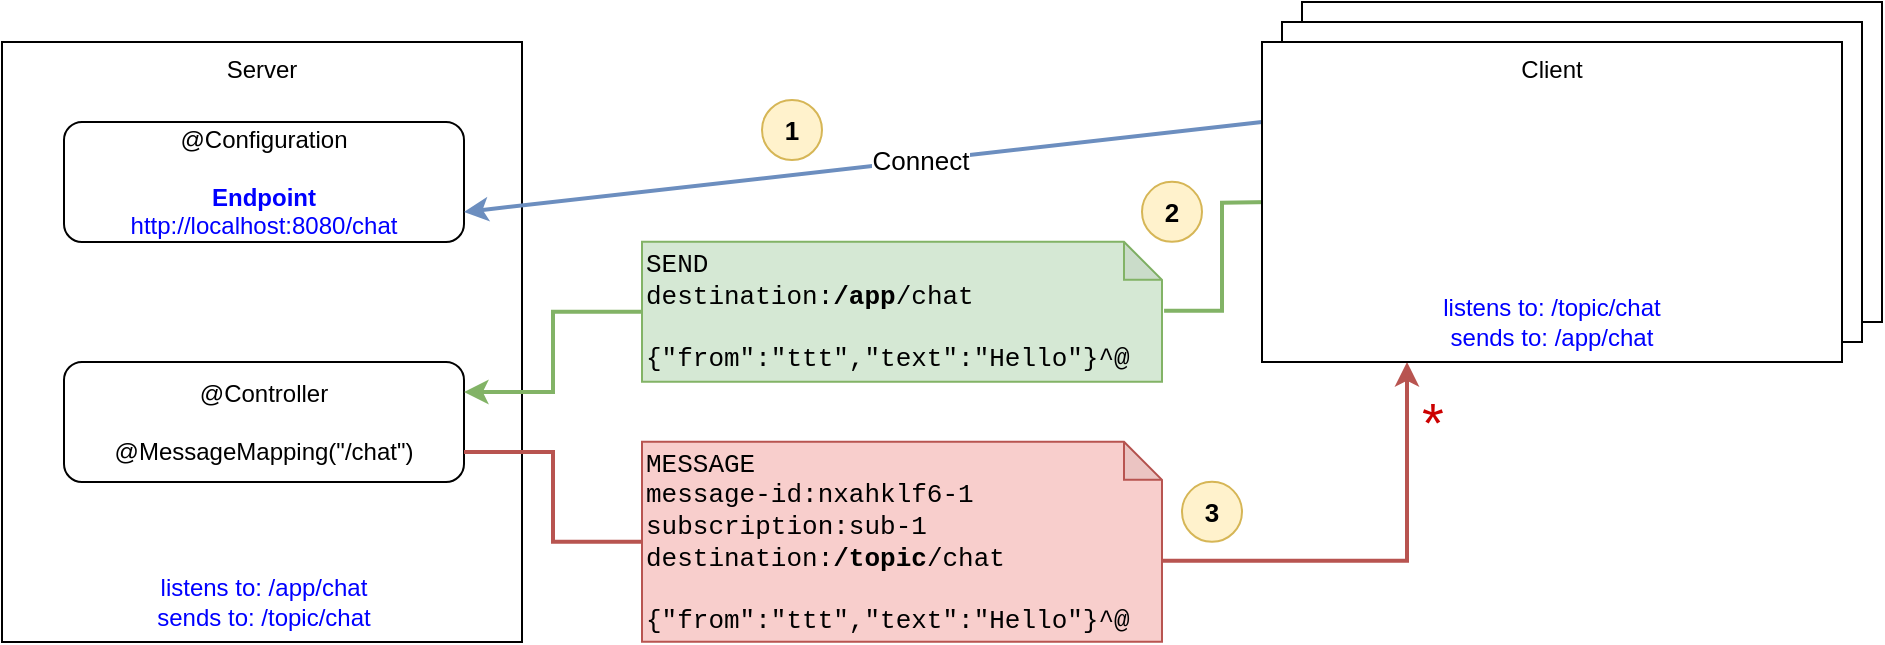 <mxfile version="12.9.7" type="device"><diagram id="QfX3oc60RQGqt5Sqgxe5" name="Page-1"><mxGraphModel dx="1186" dy="478" grid="1" gridSize="10" guides="1" tooltips="1" connect="1" arrows="1" fold="1" page="1" pageScale="1" pageWidth="827" pageHeight="1169" math="0" shadow="0"><root><mxCell id="0"/><mxCell id="1" parent="0"/><mxCell id="ctwr0Q294rk6HkW2nc5P-1" value="Client" style="rounded=0;whiteSpace=wrap;html=1;verticalAlign=top;" vertex="1" parent="1"><mxGeometry x="730" y="1090" width="290" height="160" as="geometry"/></mxCell><mxCell id="ctwr0Q294rk6HkW2nc5P-2" value="Client" style="rounded=0;whiteSpace=wrap;html=1;verticalAlign=top;" vertex="1" parent="1"><mxGeometry x="720" y="1100" width="290" height="160" as="geometry"/></mxCell><mxCell id="ctwr0Q294rk6HkW2nc5P-3" value="Server" style="rounded=0;whiteSpace=wrap;html=1;verticalAlign=top;fillColor=none;" vertex="1" parent="1"><mxGeometry x="80" y="1110" width="260" height="300" as="geometry"/></mxCell><mxCell id="ctwr0Q294rk6HkW2nc5P-4" style="edgeStyle=orthogonalEdgeStyle;rounded=0;orthogonalLoop=1;jettySize=auto;html=1;exitX=0;exitY=0;exitDx=260;exitDy=59.5;entryX=0.25;entryY=1;entryDx=0;entryDy=0;strokeWidth=2;fillColor=#f8cecc;strokeColor=#b85450;exitPerimeter=0;" edge="1" parent="1" source="ctwr0Q294rk6HkW2nc5P-13" target="ctwr0Q294rk6HkW2nc5P-12"><mxGeometry relative="1" as="geometry"/></mxCell><mxCell id="ctwr0Q294rk6HkW2nc5P-5" value="@Controller&lt;br&gt;&lt;br&gt;@MessageMapping(&quot;/chat&quot;)" style="rounded=1;whiteSpace=wrap;html=1;strokeWidth=1;fillColor=none;fontFamily=Helvetica;fontSize=12;align=center;" vertex="1" parent="1"><mxGeometry x="111" y="1270" width="200" height="60" as="geometry"/></mxCell><mxCell id="ctwr0Q294rk6HkW2nc5P-6" style="edgeStyle=orthogonalEdgeStyle;rounded=0;orthogonalLoop=1;jettySize=auto;html=1;exitX=0;exitY=0.5;exitDx=0;exitDy=0;exitPerimeter=0;entryX=1;entryY=0.25;entryDx=0;entryDy=0;fontFamily=Helvetica;fontSize=13;strokeWidth=2;fillColor=#d5e8d4;strokeColor=#82b366;" edge="1" parent="1" source="ctwr0Q294rk6HkW2nc5P-7" target="ctwr0Q294rk6HkW2nc5P-5"><mxGeometry relative="1" as="geometry"/></mxCell><mxCell id="ctwr0Q294rk6HkW2nc5P-7" value="&lt;div style=&quot;font-size: 13px&quot;&gt;&lt;span style=&quot;font-size: 13px&quot;&gt;SEND&lt;/span&gt;&lt;/div&gt;&lt;div style=&quot;font-size: 13px&quot;&gt;destination:&lt;b&gt;/app&lt;/b&gt;/chat&lt;/div&gt;&lt;div style=&quot;font-size: 13px&quot;&gt;&lt;br style=&quot;font-size: 13px&quot;&gt;&lt;/div&gt;&lt;div style=&quot;font-size: 13px&quot;&gt;{&quot;from&quot;:&quot;ttt&quot;,&quot;text&quot;:&quot;Hello&quot;}^@&lt;br style=&quot;font-size: 13px&quot;&gt;&lt;/div&gt;" style="shape=note;whiteSpace=wrap;html=1;backgroundOutline=1;darkOpacity=0.05;strokeWidth=1;align=left;fontFamily=Courier New;fontSize=13;size=19;fillColor=#d5e8d4;strokeColor=#82b366;" vertex="1" parent="1"><mxGeometry x="400" y="1209.91" width="260" height="70" as="geometry"/></mxCell><mxCell id="ctwr0Q294rk6HkW2nc5P-8" value="@Configuration&lt;br&gt;&lt;br&gt;&lt;b style=&quot;color: rgb(0 , 0 , 255)&quot;&gt;Endpoint&lt;/b&gt;&lt;br style=&quot;color: rgb(0 , 0 , 255)&quot;&gt;&lt;span style=&quot;color: rgb(0 , 0 , 255)&quot;&gt;http://localhost:8080/chat&lt;/span&gt;" style="rounded=1;whiteSpace=wrap;html=1;strokeWidth=1;fillColor=none;fontFamily=Helvetica;fontSize=12;align=center;" vertex="1" parent="1"><mxGeometry x="111" y="1150" width="200" height="60" as="geometry"/></mxCell><mxCell id="ctwr0Q294rk6HkW2nc5P-9" style="rounded=0;orthogonalLoop=1;jettySize=auto;html=1;exitX=0;exitY=0.25;exitDx=0;exitDy=0;entryX=1;entryY=0.75;entryDx=0;entryDy=0;fontFamily=Helvetica;fontSize=13;strokeWidth=2;fillColor=#dae8fc;strokeColor=#6c8ebf;" edge="1" parent="1" source="ctwr0Q294rk6HkW2nc5P-12" target="ctwr0Q294rk6HkW2nc5P-8"><mxGeometry relative="1" as="geometry"/></mxCell><mxCell id="ctwr0Q294rk6HkW2nc5P-10" value="Connect" style="text;html=1;align=center;verticalAlign=middle;resizable=0;points=[];fontSize=13;fontFamily=Helvetica;labelBackgroundColor=#ffffff;fontStyle=0" vertex="1" connectable="0" parent="ctwr0Q294rk6HkW2nc5P-9"><mxGeometry x="-0.436" y="-2" relative="1" as="geometry"><mxPoint x="-58.58" y="8.27" as="offset"/></mxGeometry></mxCell><mxCell id="ctwr0Q294rk6HkW2nc5P-11" style="edgeStyle=orthogonalEdgeStyle;rounded=0;orthogonalLoop=1;jettySize=auto;html=1;exitX=0;exitY=0.5;exitDx=0;exitDy=0;entryX=1.004;entryY=0.492;entryDx=0;entryDy=0;entryPerimeter=0;endArrow=none;endFill=0;strokeWidth=2;fillColor=#d5e8d4;strokeColor=#82b366;" edge="1" parent="1" target="ctwr0Q294rk6HkW2nc5P-7"><mxGeometry relative="1" as="geometry"><mxPoint x="720" y="1189.91" as="sourcePoint"/></mxGeometry></mxCell><mxCell id="ctwr0Q294rk6HkW2nc5P-12" value="Client" style="rounded=0;whiteSpace=wrap;html=1;verticalAlign=top;" vertex="1" parent="1"><mxGeometry x="710" y="1110" width="290" height="160" as="geometry"/></mxCell><mxCell id="ctwr0Q294rk6HkW2nc5P-13" value="&lt;div style=&quot;font-size: 13px&quot;&gt;&lt;span style=&quot;font-size: 13px&quot;&gt;MESSAGE&lt;/span&gt;&lt;/div&gt;&lt;div&gt;message-id:nxahklf6-1&lt;/div&gt;&lt;div&gt;&lt;span&gt;subscription:sub-1&lt;/span&gt;&lt;br&gt;&lt;/div&gt;&lt;div style=&quot;font-size: 13px&quot;&gt;&lt;span&gt;destination:&lt;/span&gt;&lt;b&gt;/topic&lt;/b&gt;&lt;span&gt;/chat&lt;/span&gt;&lt;br&gt;&lt;/div&gt;&lt;div style=&quot;font-size: 13px&quot;&gt;&lt;br style=&quot;font-size: 13px&quot;&gt;&lt;/div&gt;&lt;div style=&quot;font-size: 13px&quot;&gt;{&quot;from&quot;:&quot;ttt&quot;,&quot;text&quot;:&quot;Hello&quot;}^@&lt;br style=&quot;font-size: 13px&quot;&gt;&lt;/div&gt;" style="shape=note;whiteSpace=wrap;html=1;backgroundOutline=1;darkOpacity=0.05;strokeWidth=1;align=left;fontFamily=Courier New;fontSize=13;size=19;fillColor=#f8cecc;strokeColor=#b85450;" vertex="1" parent="1"><mxGeometry x="400" y="1309.91" width="260" height="100" as="geometry"/></mxCell><mxCell id="ctwr0Q294rk6HkW2nc5P-14" style="edgeStyle=orthogonalEdgeStyle;rounded=0;orthogonalLoop=1;jettySize=auto;html=1;exitX=1;exitY=0.75;exitDx=0;exitDy=0;entryX=0;entryY=0.5;entryDx=0;entryDy=0;strokeWidth=2;fillColor=#f8cecc;strokeColor=#b85450;entryPerimeter=0;endArrow=none;endFill=0;" edge="1" parent="1" source="ctwr0Q294rk6HkW2nc5P-5" target="ctwr0Q294rk6HkW2nc5P-13"><mxGeometry relative="1" as="geometry"><mxPoint x="290" y="1275" as="sourcePoint"/><mxPoint x="1682.5" y="1260" as="targetPoint"/></mxGeometry></mxCell><mxCell id="ctwr0Q294rk6HkW2nc5P-15" value="1" style="ellipse;whiteSpace=wrap;html=1;aspect=fixed;fontSize=13;fontStyle=1;fillColor=#fff2cc;strokeColor=#d6b656;" vertex="1" parent="1"><mxGeometry x="460" y="1139" width="30" height="30" as="geometry"/></mxCell><mxCell id="ctwr0Q294rk6HkW2nc5P-16" value="2" style="ellipse;whiteSpace=wrap;html=1;aspect=fixed;fontSize=13;fontStyle=1;fillColor=#fff2cc;strokeColor=#d6b656;" vertex="1" parent="1"><mxGeometry x="650" y="1179.91" width="30" height="30" as="geometry"/></mxCell><mxCell id="ctwr0Q294rk6HkW2nc5P-17" value="3" style="ellipse;whiteSpace=wrap;html=1;aspect=fixed;fontSize=13;fontStyle=1;fillColor=#fff2cc;strokeColor=#d6b656;" vertex="1" parent="1"><mxGeometry x="670" y="1329.91" width="30" height="30" as="geometry"/></mxCell><mxCell id="ctwr0Q294rk6HkW2nc5P-18" value="*" style="text;html=1;align=center;verticalAlign=middle;resizable=0;points=[];autosize=1;fontSize=28;fontColor=#CC0000;" vertex="1" parent="1"><mxGeometry x="780" y="1280" width="30" height="40" as="geometry"/></mxCell><mxCell id="ctwr0Q294rk6HkW2nc5P-19" value="listens to: /app/chat&lt;br&gt;sends to: /topic/chat" style="text;html=1;strokeColor=none;fillColor=none;align=center;verticalAlign=middle;whiteSpace=wrap;rounded=0;fontSize=12;fontColor=#0000FF;" vertex="1" parent="1"><mxGeometry x="96" y="1380" width="230" height="20" as="geometry"/></mxCell><mxCell id="ctwr0Q294rk6HkW2nc5P-20" value="&lt;span style=&quot;white-space: normal&quot;&gt;listens to: /topic/chat&lt;/span&gt;&lt;br style=&quot;white-space: normal&quot;&gt;&lt;span style=&quot;white-space: normal&quot;&gt;sends to: /app/chat&lt;/span&gt;" style="text;html=1;strokeColor=none;fillColor=none;align=center;verticalAlign=middle;whiteSpace=wrap;rounded=0;fontSize=12;fontColor=#0000FF;" vertex="1" parent="1"><mxGeometry x="740" y="1240" width="230" height="20" as="geometry"/></mxCell></root></mxGraphModel></diagram></mxfile>